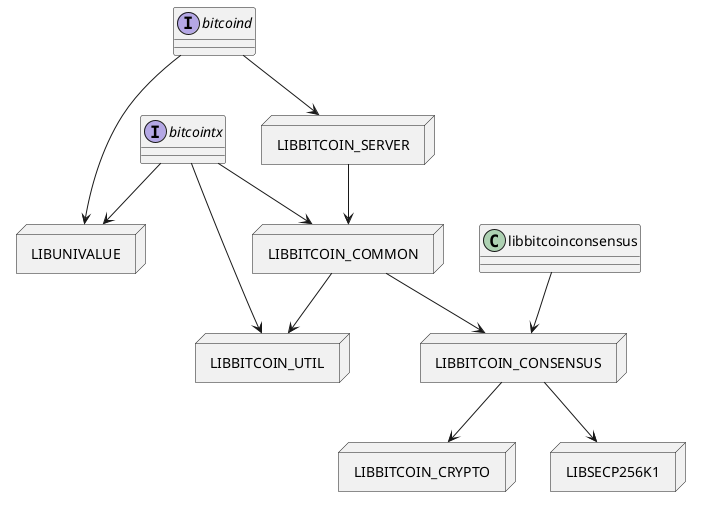 @startuml ../img/3_current_simpler.png

interface bitcointx
interface bitcoind

node "LIBBITCOIN_CRYPTO"  {
}

node "LIBSECP256K1" {
}

node "LIBBITCOIN_CONSENSUS" {
}

node "LIBBITCOIN_COMMON" {
}

node "LIBBITCOIN_UTIL" {
}

node "LIBUNIVALUE" {
}

node "LIBBITCOIN_SERVER" {
}

libbitcoinconsensus --> LIBBITCOIN_CONSENSUS

bitcointx --> LIBUNIVALUE
bitcointx --> LIBBITCOIN_COMMON
bitcointx --> LIBBITCOIN_UTIL

bitcoind --> LIBBITCOIN_SERVER
bitcoind --> LIBUNIVALUE

LIBBITCOIN_SERVER --> LIBBITCOIN_COMMON

LIBBITCOIN_COMMON --> LIBBITCOIN_UTIL
LIBBITCOIN_COMMON --> LIBBITCOIN_CONSENSUS

LIBBITCOIN_CONSENSUS --> LIBBITCOIN_CRYPTO
LIBBITCOIN_CONSENSUS --> LIBSECP256K1

@enduml
